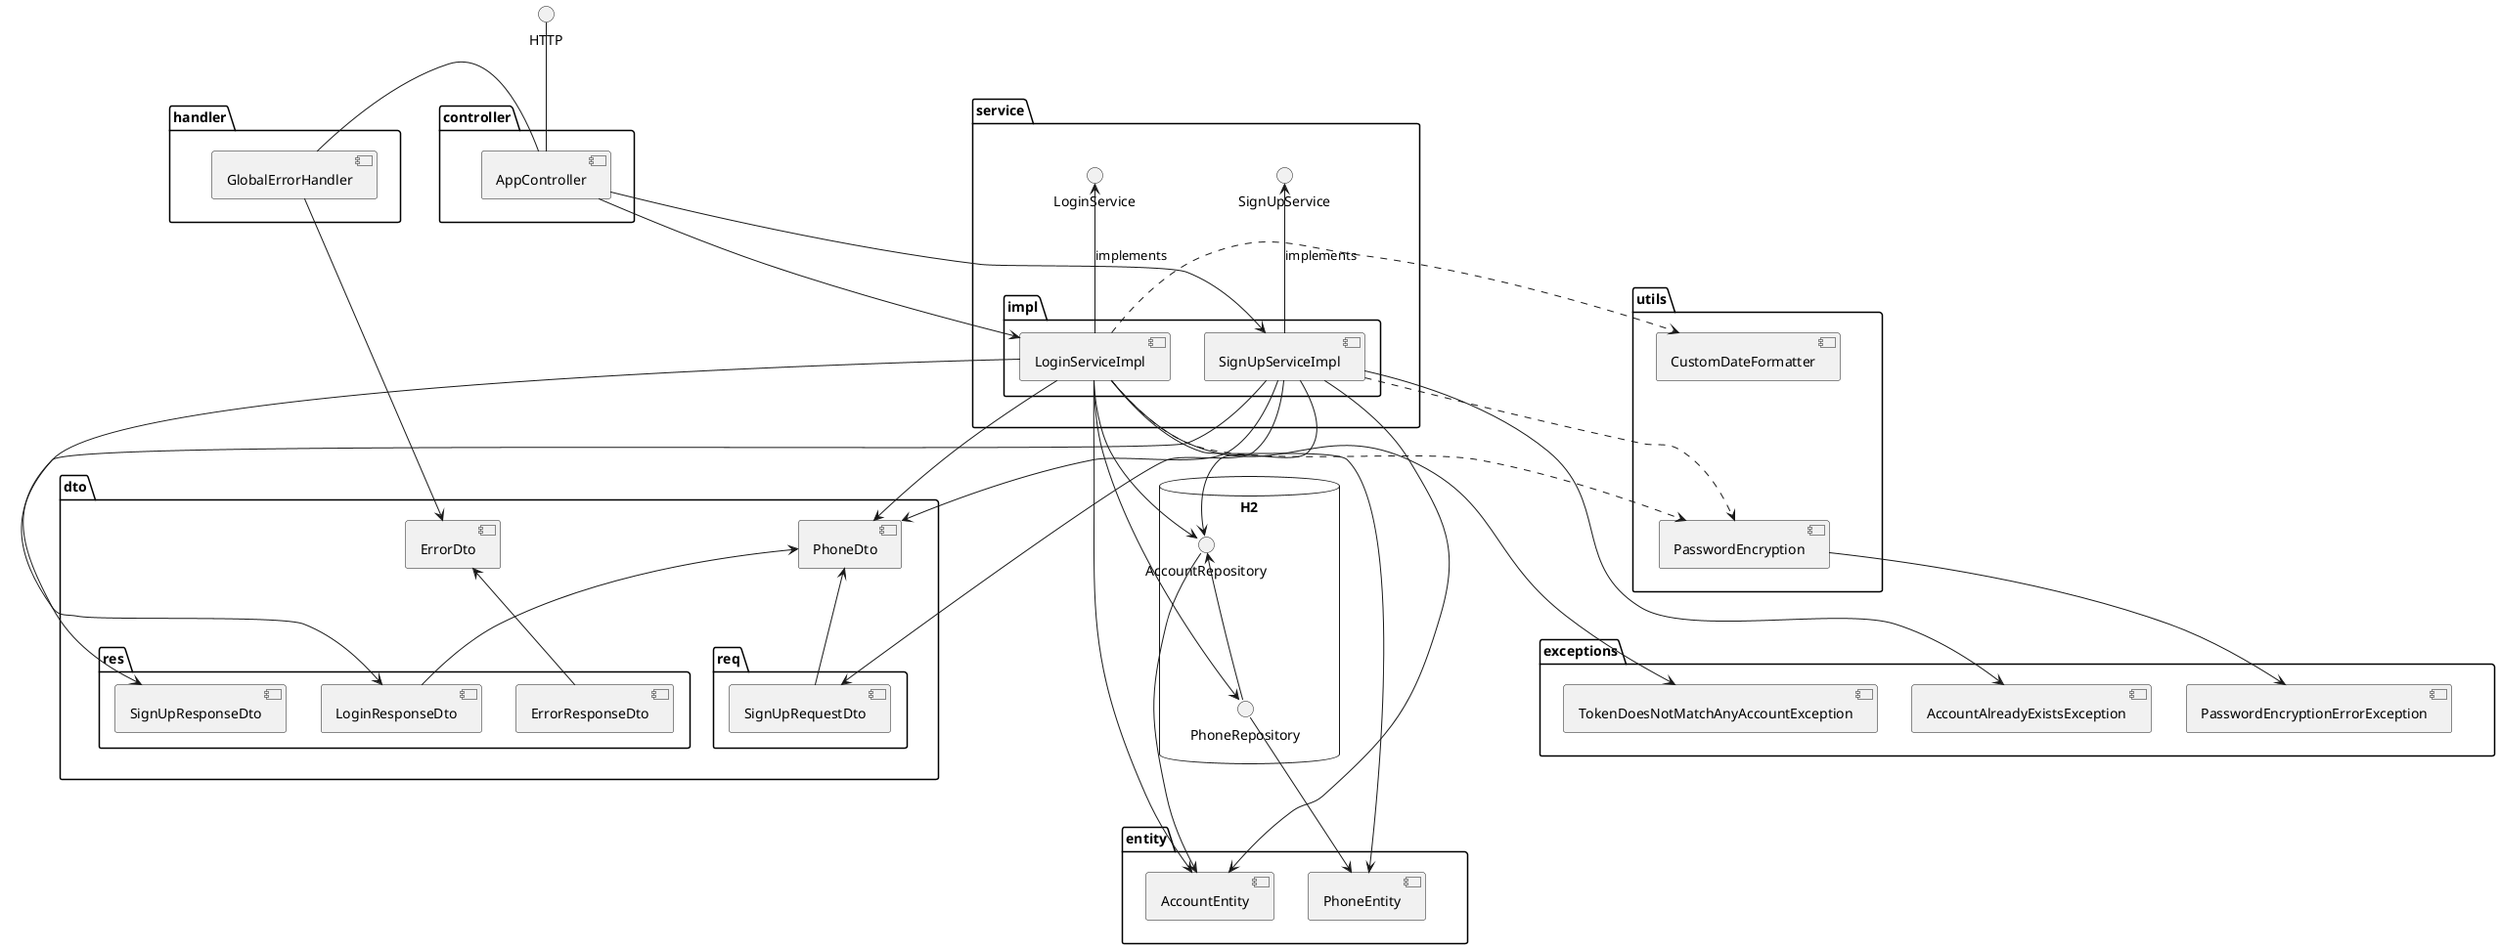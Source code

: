@startuml component-diagram.pu

package "controller" {
    component AppController
}

package "dto" {
    component ErrorDto
    component PhoneDto

    package "req" {
        component SignUpRequestDto
    }

    package "res" {
        component ErrorResponseDto
        component LoginResponseDto
        component SignUpResponseDto
    }
}

package "entity" {
    component AccountEntity
    component PhoneEntity
}

package "exceptions" {
    component AccountAlreadyExistsException
    component TokenDoesNotMatchAnyAccountException
    component PasswordEncryptionErrorException
}

package "handler" {
    component GlobalErrorHandler
}

package "service" {
    interface LoginService
    interface SignUpService

    package "impl" {
        component LoginServiceImpl
        component SignUpServiceImpl
    }
}

database "H2" {
    interface AccountRepository
    interface PhoneRepository
    PhoneRepository -up-> AccountRepository
}

package "utils" {
    component CustomDateFormatter
    component PasswordEncryption
    CustomDateFormatter -[hidden]-> PasswordEncryption
}

service -[hidden]-> utils
utils -[hidden]--> exceptions
dto <-[hidden]- service
handler <-[hidden]- controller
H2 -[hidden]-> entity

AppController -up- HTTP

AppController -down-> LoginServiceImpl
AppController -down-> SignUpServiceImpl
AppController - GlobalErrorHandler

LoginServiceImpl -up-> LoginService : implements
SignUpServiceImpl -up-> SignUpService : implements

LoginServiceImpl .right.> CustomDateFormatter
LoginServiceImpl .right.> PasswordEncryption
LoginServiceImpl -right-> TokenDoesNotMatchAnyAccountException
LoginServiceImpl -down-> AccountRepository
LoginServiceImpl -down-> AccountEntity
LoginServiceImpl -down-> PhoneRepository
LoginServiceImpl -down-> PhoneEntity
LoginServiceImpl -down-> LoginResponseDto
LoginServiceImpl -down-> PhoneDto

SignUpServiceImpl .right.> PasswordEncryption
SignUpServiceImpl -right-> AccountAlreadyExistsException
SignUpServiceImpl -down-> AccountRepository
SignUpServiceImpl -down-> AccountEntity
SignUpServiceImpl -down-> SignUpRequestDto
SignUpServiceImpl -down-> SignUpResponseDto
SignUpServiceImpl -down-> PhoneDto

SignUpRequestDto -up-> PhoneDto

ErrorResponseDto -up-> ErrorDto

LoginResponseDto -up-> PhoneDto

AccountRepository -right-> AccountEntity

PhoneRepository -down-> PhoneEntity

GlobalErrorHandler -> ErrorDto

PasswordEncryption -right-> PasswordEncryptionErrorException

@enduml
